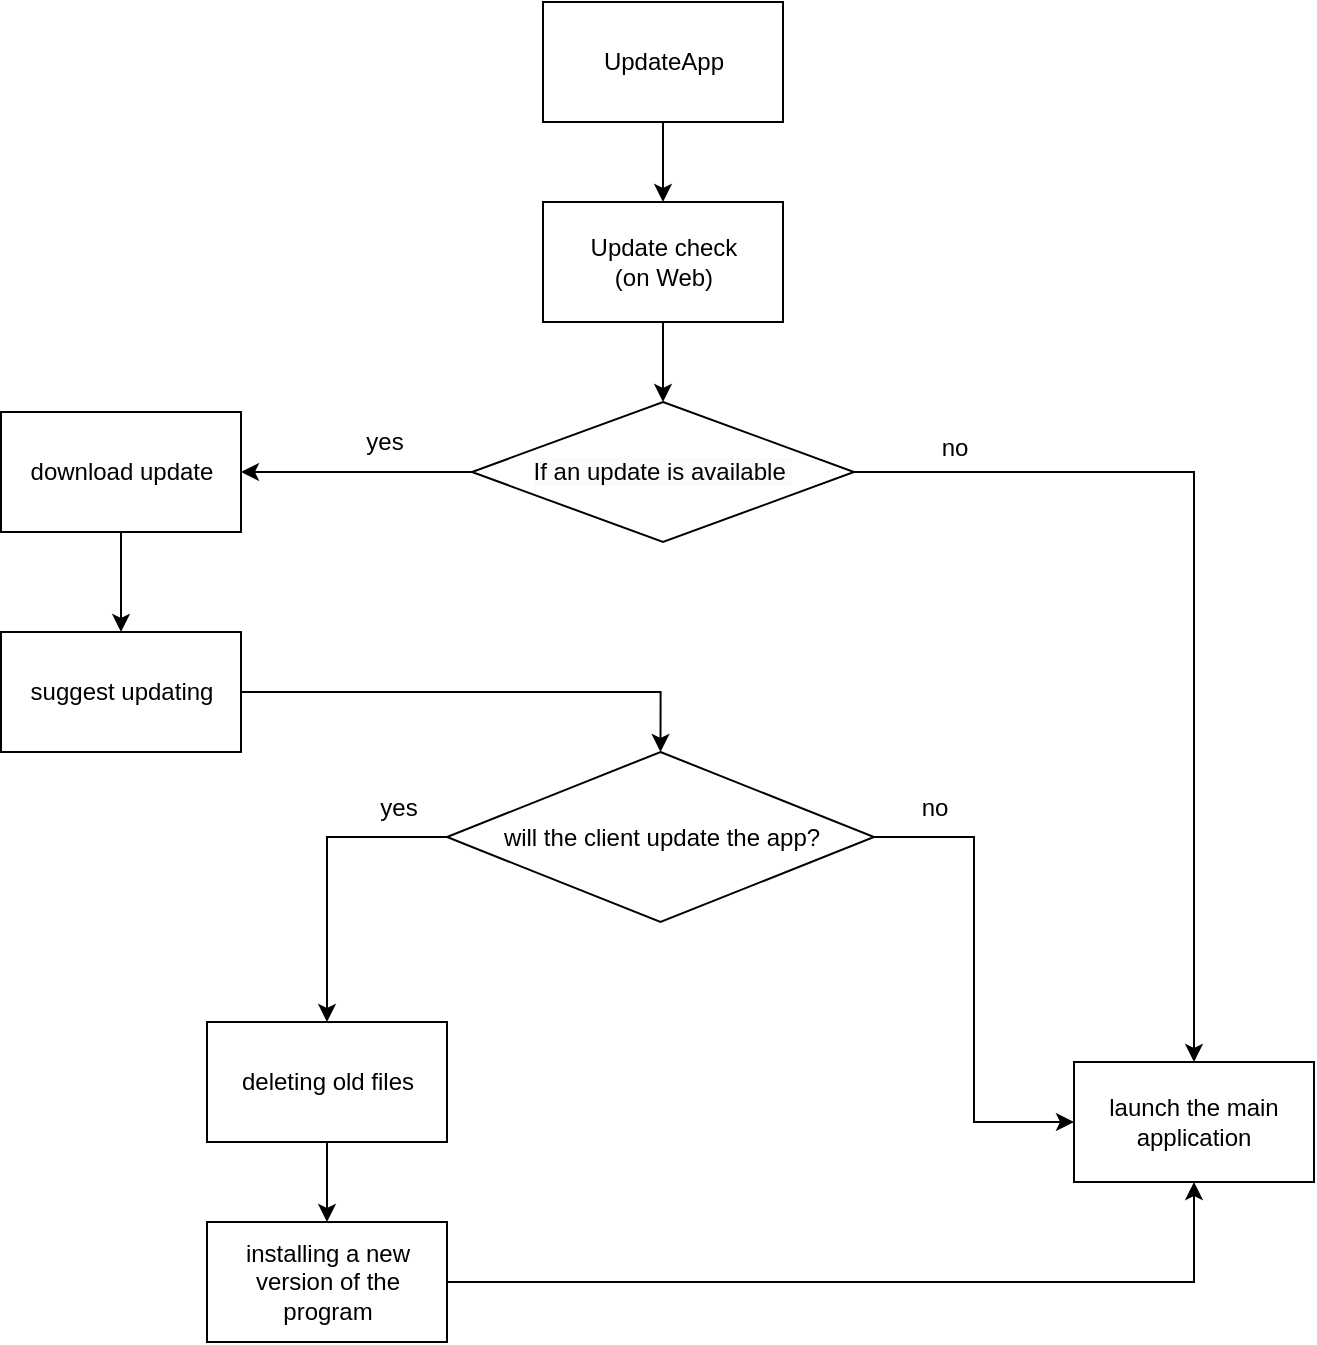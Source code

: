 <mxfile version="21.2.3" type="device">
  <diagram name="Страница 1" id="C1k6RaMO9sW6olVsBU-2">
    <mxGraphModel dx="1434" dy="756" grid="1" gridSize="10" guides="1" tooltips="1" connect="1" arrows="1" fold="1" page="1" pageScale="1" pageWidth="827" pageHeight="1169" math="0" shadow="0">
      <root>
        <mxCell id="0" />
        <mxCell id="1" parent="0" />
        <mxCell id="OLjOM5v3IjLy7553hlLm-3" value="" style="edgeStyle=orthogonalEdgeStyle;rounded=0;orthogonalLoop=1;jettySize=auto;html=1;" edge="1" parent="1" source="OLjOM5v3IjLy7553hlLm-1" target="OLjOM5v3IjLy7553hlLm-2">
          <mxGeometry relative="1" as="geometry" />
        </mxCell>
        <mxCell id="OLjOM5v3IjLy7553hlLm-1" value="UpdateApp" style="rounded=0;whiteSpace=wrap;html=1;" vertex="1" parent="1">
          <mxGeometry x="354.5" y="200" width="120" height="60" as="geometry" />
        </mxCell>
        <mxCell id="OLjOM5v3IjLy7553hlLm-5" value="" style="edgeStyle=orthogonalEdgeStyle;rounded=0;orthogonalLoop=1;jettySize=auto;html=1;entryX=0.5;entryY=0;entryDx=0;entryDy=0;" edge="1" parent="1" source="OLjOM5v3IjLy7553hlLm-2" target="OLjOM5v3IjLy7553hlLm-6">
          <mxGeometry relative="1" as="geometry">
            <mxPoint x="414" y="400" as="targetPoint" />
          </mxGeometry>
        </mxCell>
        <mxCell id="OLjOM5v3IjLy7553hlLm-2" value="Update check &lt;br&gt;(on Web)" style="whiteSpace=wrap;html=1;rounded=0;" vertex="1" parent="1">
          <mxGeometry x="354.5" y="300" width="120" height="60" as="geometry" />
        </mxCell>
        <mxCell id="OLjOM5v3IjLy7553hlLm-8" value="" style="edgeStyle=orthogonalEdgeStyle;rounded=0;orthogonalLoop=1;jettySize=auto;html=1;" edge="1" parent="1" source="OLjOM5v3IjLy7553hlLm-6" target="OLjOM5v3IjLy7553hlLm-7">
          <mxGeometry relative="1" as="geometry" />
        </mxCell>
        <mxCell id="OLjOM5v3IjLy7553hlLm-11" value="" style="edgeStyle=orthogonalEdgeStyle;rounded=0;orthogonalLoop=1;jettySize=auto;html=1;" edge="1" parent="1" source="OLjOM5v3IjLy7553hlLm-6" target="OLjOM5v3IjLy7553hlLm-10">
          <mxGeometry relative="1" as="geometry" />
        </mxCell>
        <mxCell id="OLjOM5v3IjLy7553hlLm-6" value="&lt;span style=&quot;color: rgb(0, 0, 0); font-family: Helvetica; font-size: 12px; font-style: normal; font-variant-ligatures: normal; font-variant-caps: normal; font-weight: 400; letter-spacing: normal; orphans: 2; text-align: center; text-indent: 0px; text-transform: none; widows: 2; word-spacing: 0px; -webkit-text-stroke-width: 0px; background-color: rgb(251, 251, 251); text-decoration-thickness: initial; text-decoration-style: initial; text-decoration-color: initial; float: none; display: inline !important;&quot;&gt;If an update is available&amp;nbsp;&lt;/span&gt;" style="rhombus;whiteSpace=wrap;html=1;" vertex="1" parent="1">
          <mxGeometry x="319" y="400" width="191" height="70" as="geometry" />
        </mxCell>
        <mxCell id="OLjOM5v3IjLy7553hlLm-14" value="" style="edgeStyle=orthogonalEdgeStyle;rounded=0;orthogonalLoop=1;jettySize=auto;html=1;" edge="1" parent="1" source="OLjOM5v3IjLy7553hlLm-7" target="OLjOM5v3IjLy7553hlLm-13">
          <mxGeometry relative="1" as="geometry" />
        </mxCell>
        <mxCell id="OLjOM5v3IjLy7553hlLm-7" value="download update" style="whiteSpace=wrap;html=1;" vertex="1" parent="1">
          <mxGeometry x="83.5" y="405" width="120" height="60" as="geometry" />
        </mxCell>
        <mxCell id="OLjOM5v3IjLy7553hlLm-9" value="yes" style="text;html=1;align=center;verticalAlign=middle;resizable=0;points=[];autosize=1;strokeColor=none;fillColor=none;" vertex="1" parent="1">
          <mxGeometry x="255" y="405" width="40" height="30" as="geometry" />
        </mxCell>
        <mxCell id="OLjOM5v3IjLy7553hlLm-10" value="launch the main application" style="whiteSpace=wrap;html=1;" vertex="1" parent="1">
          <mxGeometry x="620" y="730" width="120" height="60" as="geometry" />
        </mxCell>
        <mxCell id="OLjOM5v3IjLy7553hlLm-12" value="no" style="text;html=1;align=center;verticalAlign=middle;resizable=0;points=[];autosize=1;strokeColor=none;fillColor=none;" vertex="1" parent="1">
          <mxGeometry x="540" y="408" width="40" height="30" as="geometry" />
        </mxCell>
        <mxCell id="OLjOM5v3IjLy7553hlLm-16" value="" style="edgeStyle=orthogonalEdgeStyle;rounded=0;orthogonalLoop=1;jettySize=auto;html=1;entryX=0.5;entryY=0;entryDx=0;entryDy=0;" edge="1" parent="1" source="OLjOM5v3IjLy7553hlLm-13" target="OLjOM5v3IjLy7553hlLm-15">
          <mxGeometry relative="1" as="geometry" />
        </mxCell>
        <mxCell id="OLjOM5v3IjLy7553hlLm-13" value="suggest updating" style="whiteSpace=wrap;html=1;" vertex="1" parent="1">
          <mxGeometry x="83.5" y="515" width="120" height="60" as="geometry" />
        </mxCell>
        <mxCell id="OLjOM5v3IjLy7553hlLm-18" value="" style="edgeStyle=orthogonalEdgeStyle;rounded=0;orthogonalLoop=1;jettySize=auto;html=1;exitX=0;exitY=0.5;exitDx=0;exitDy=0;" edge="1" parent="1" source="OLjOM5v3IjLy7553hlLm-15" target="OLjOM5v3IjLy7553hlLm-17">
          <mxGeometry relative="1" as="geometry" />
        </mxCell>
        <mxCell id="OLjOM5v3IjLy7553hlLm-20" value="" style="edgeStyle=orthogonalEdgeStyle;rounded=0;orthogonalLoop=1;jettySize=auto;html=1;exitX=1;exitY=0.5;exitDx=0;exitDy=0;entryX=0;entryY=0.5;entryDx=0;entryDy=0;" edge="1" parent="1" source="OLjOM5v3IjLy7553hlLm-15" target="OLjOM5v3IjLy7553hlLm-10">
          <mxGeometry relative="1" as="geometry">
            <mxPoint x="570" y="730" as="targetPoint" />
          </mxGeometry>
        </mxCell>
        <mxCell id="OLjOM5v3IjLy7553hlLm-15" value="will the client update the app?" style="rhombus;whiteSpace=wrap;html=1;" vertex="1" parent="1">
          <mxGeometry x="306.5" y="575" width="213.5" height="85" as="geometry" />
        </mxCell>
        <mxCell id="OLjOM5v3IjLy7553hlLm-25" value="" style="edgeStyle=orthogonalEdgeStyle;rounded=0;orthogonalLoop=1;jettySize=auto;html=1;" edge="1" parent="1" source="OLjOM5v3IjLy7553hlLm-17" target="OLjOM5v3IjLy7553hlLm-26">
          <mxGeometry relative="1" as="geometry">
            <mxPoint x="246.5" y="810" as="targetPoint" />
          </mxGeometry>
        </mxCell>
        <mxCell id="OLjOM5v3IjLy7553hlLm-17" value="deleting old files" style="whiteSpace=wrap;html=1;" vertex="1" parent="1">
          <mxGeometry x="186.5" y="710" width="120" height="60" as="geometry" />
        </mxCell>
        <mxCell id="OLjOM5v3IjLy7553hlLm-21" value="no" style="text;html=1;align=center;verticalAlign=middle;resizable=0;points=[];autosize=1;strokeColor=none;fillColor=none;" vertex="1" parent="1">
          <mxGeometry x="530" y="588" width="40" height="30" as="geometry" />
        </mxCell>
        <mxCell id="OLjOM5v3IjLy7553hlLm-23" value="yes" style="text;html=1;align=center;verticalAlign=middle;resizable=0;points=[];autosize=1;strokeColor=none;fillColor=none;" vertex="1" parent="1">
          <mxGeometry x="261.5" y="588" width="40" height="30" as="geometry" />
        </mxCell>
        <mxCell id="OLjOM5v3IjLy7553hlLm-31" value="" style="edgeStyle=orthogonalEdgeStyle;rounded=0;orthogonalLoop=1;jettySize=auto;html=1;entryX=0.5;entryY=1;entryDx=0;entryDy=0;" edge="1" parent="1" source="OLjOM5v3IjLy7553hlLm-26" target="OLjOM5v3IjLy7553hlLm-10">
          <mxGeometry relative="1" as="geometry">
            <mxPoint x="730" y="800" as="targetPoint" />
          </mxGeometry>
        </mxCell>
        <mxCell id="OLjOM5v3IjLy7553hlLm-26" value="installing a new version of the program" style="whiteSpace=wrap;html=1;" vertex="1" parent="1">
          <mxGeometry x="186.5" y="810" width="120" height="60" as="geometry" />
        </mxCell>
      </root>
    </mxGraphModel>
  </diagram>
</mxfile>

